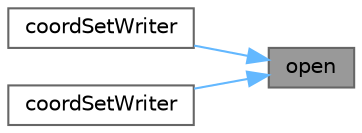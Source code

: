 digraph "open"
{
 // LATEX_PDF_SIZE
  bgcolor="transparent";
  edge [fontname=Helvetica,fontsize=10,labelfontname=Helvetica,labelfontsize=10];
  node [fontname=Helvetica,fontsize=10,shape=box,height=0.2,width=0.4];
  rankdir="RL";
  Node1 [id="Node000001",label="open",height=0.2,width=0.4,color="gray40", fillcolor="grey60", style="filled", fontcolor="black",tooltip=" "];
  Node1 -> Node2 [id="edge1_Node000001_Node000002",dir="back",color="steelblue1",style="solid",tooltip=" "];
  Node2 [id="Node000002",label="coordSetWriter",height=0.2,width=0.4,color="grey40", fillcolor="white", style="filled",URL="$classFoam_1_1vtk_1_1coordSetWriter.html#a4dd20b2e0e68fb8aaded7d9c33d1d857",tooltip=" "];
  Node1 -> Node3 [id="edge2_Node000001_Node000003",dir="back",color="steelblue1",style="solid",tooltip=" "];
  Node3 [id="Node000003",label="coordSetWriter",height=0.2,width=0.4,color="grey40", fillcolor="white", style="filled",URL="$classFoam_1_1vtk_1_1coordSetWriter.html#a62137c16483ba3a2d21476178408568b",tooltip=" "];
}
